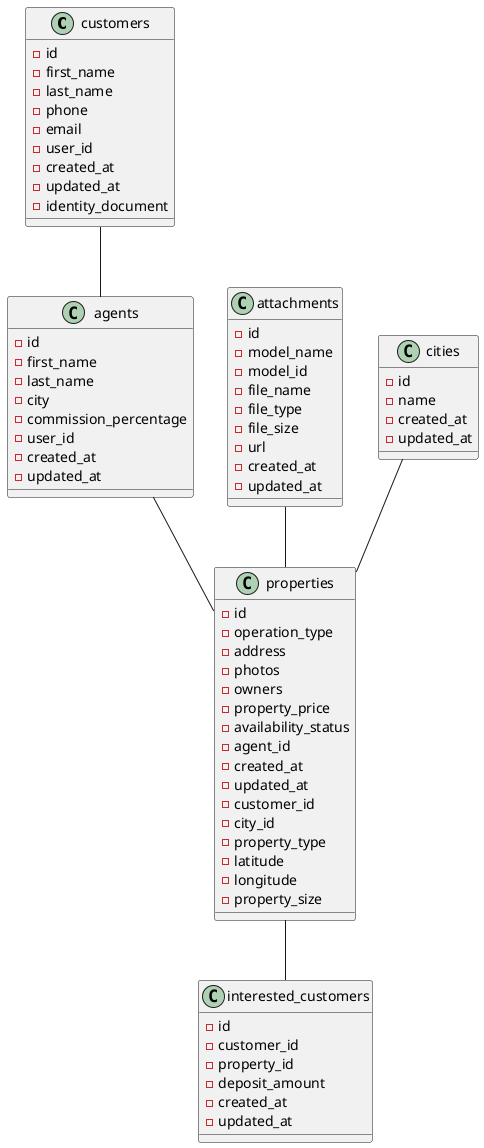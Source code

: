 @startuml

class customers {
    -id
    -first_name
    -last_name
    -phone
    -email
    -user_id
    -created_at
    -updated_at
    -identity_document
}

class agents {
    -id
    -first_name
    -last_name
    -city
    -commission_percentage
    -user_id
    -created_at
    -updated_at
}

class attachments {
    -id
    -model_name
    -model_id
    -file_name
    -file_type
    -file_size
    -url
    -created_at
    -updated_at
}

class cities {
    -id
    -name
    -created_at
    -updated_at
}

class properties {
    -id
    -operation_type
    -address
    -photos
    -owners
    -property_price
    -availability_status
    -agent_id
    -created_at
    -updated_at
    -customer_id
    -city_id
    -property_type
    -latitude
    -longitude
    -property_size
}

class interested_customers {
    -id
    -customer_id
    -property_id
    -deposit_amount
    -created_at
    -updated_at
}

customers -- agents
agents -- properties
properties -- interested_customers
attachments -- properties
cities -- properties


@enduml
